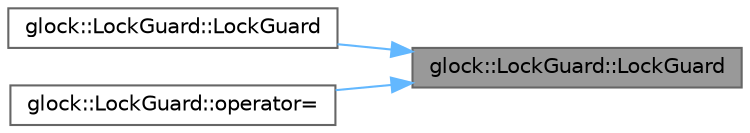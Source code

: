 digraph "glock::LockGuard::LockGuard"
{
 // LATEX_PDF_SIZE
  bgcolor="transparent";
  edge [fontname=Helvetica,fontsize=10,labelfontname=Helvetica,labelfontsize=10];
  node [fontname=Helvetica,fontsize=10,shape=box,height=0.2,width=0.4];
  rankdir="RL";
  Node1 [id="Node000001",label="glock::LockGuard::LockGuard",height=0.2,width=0.4,color="gray40", fillcolor="grey60", style="filled", fontcolor="black",tooltip=" "];
  Node1 -> Node2 [id="edge1_Node000001_Node000002",dir="back",color="steelblue1",style="solid",tooltip=" "];
  Node2 [id="Node000002",label="glock::LockGuard::LockGuard",height=0.2,width=0.4,color="grey40", fillcolor="white", style="filled",URL="$classglock_1_1_lock_guard.html#a3b3f7b8fbe50c7c1713d0f1c142b48a0",tooltip=" "];
  Node1 -> Node3 [id="edge2_Node000001_Node000003",dir="back",color="steelblue1",style="solid",tooltip=" "];
  Node3 [id="Node000003",label="glock::LockGuard::operator=",height=0.2,width=0.4,color="grey40", fillcolor="white", style="filled",URL="$classglock_1_1_lock_guard.html#a3fc77b38975d8c7462d5e6b47940a217",tooltip=" "];
}
